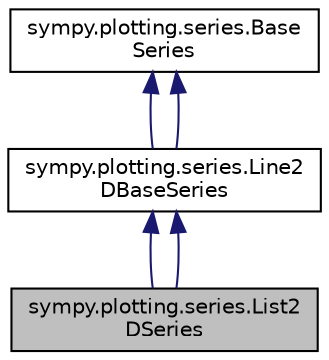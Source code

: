 digraph "sympy.plotting.series.List2DSeries"
{
 // LATEX_PDF_SIZE
  edge [fontname="Helvetica",fontsize="10",labelfontname="Helvetica",labelfontsize="10"];
  node [fontname="Helvetica",fontsize="10",shape=record];
  Node1 [label="sympy.plotting.series.List2\lDSeries",height=0.2,width=0.4,color="black", fillcolor="grey75", style="filled", fontcolor="black",tooltip=" "];
  Node2 -> Node1 [dir="back",color="midnightblue",fontsize="10",style="solid",fontname="Helvetica"];
  Node2 [label="sympy.plotting.series.Line2\lDBaseSeries",height=0.2,width=0.4,color="black", fillcolor="white", style="filled",URL="$classsympy_1_1plotting_1_1series_1_1Line2DBaseSeries.html",tooltip="2D lines"];
  Node3 -> Node2 [dir="back",color="midnightblue",fontsize="10",style="solid",fontname="Helvetica"];
  Node3 [label="sympy.plotting.series.Base\lSeries",height=0.2,width=0.4,color="black", fillcolor="white", style="filled",URL="$classsympy_1_1plotting_1_1series_1_1BaseSeries.html",tooltip=" "];
  Node3 -> Node2 [dir="back",color="midnightblue",fontsize="10",style="solid",fontname="Helvetica"];
  Node2 -> Node1 [dir="back",color="midnightblue",fontsize="10",style="solid",fontname="Helvetica"];
}
